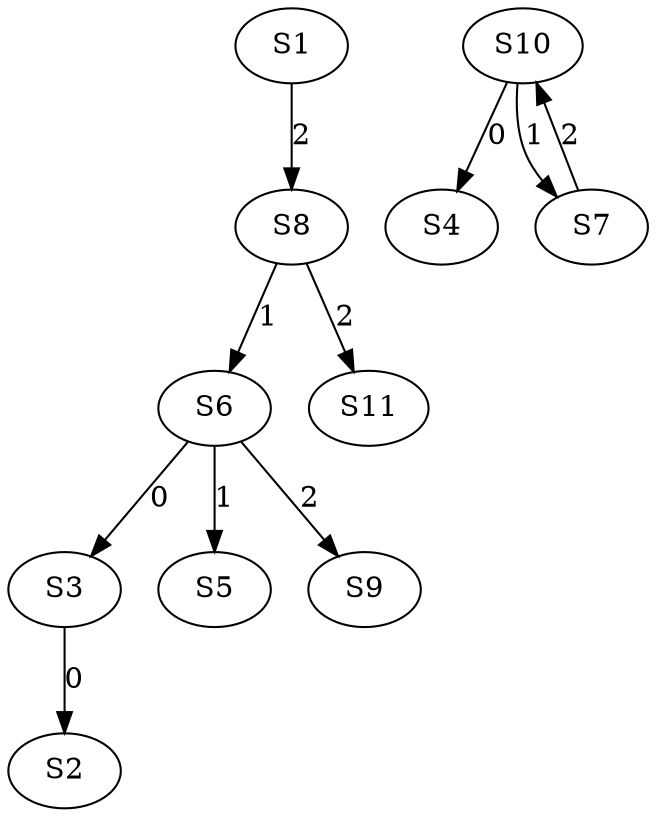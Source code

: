 strict digraph {
	S3 -> S2 [ label = 0 ];
	S6 -> S3 [ label = 0 ];
	S10 -> S4 [ label = 0 ];
	S6 -> S5 [ label = 1 ];
	S8 -> S6 [ label = 1 ];
	S10 -> S7 [ label = 1 ];
	S1 -> S8 [ label = 2 ];
	S6 -> S9 [ label = 2 ];
	S7 -> S10 [ label = 2 ];
	S8 -> S11 [ label = 2 ];
}